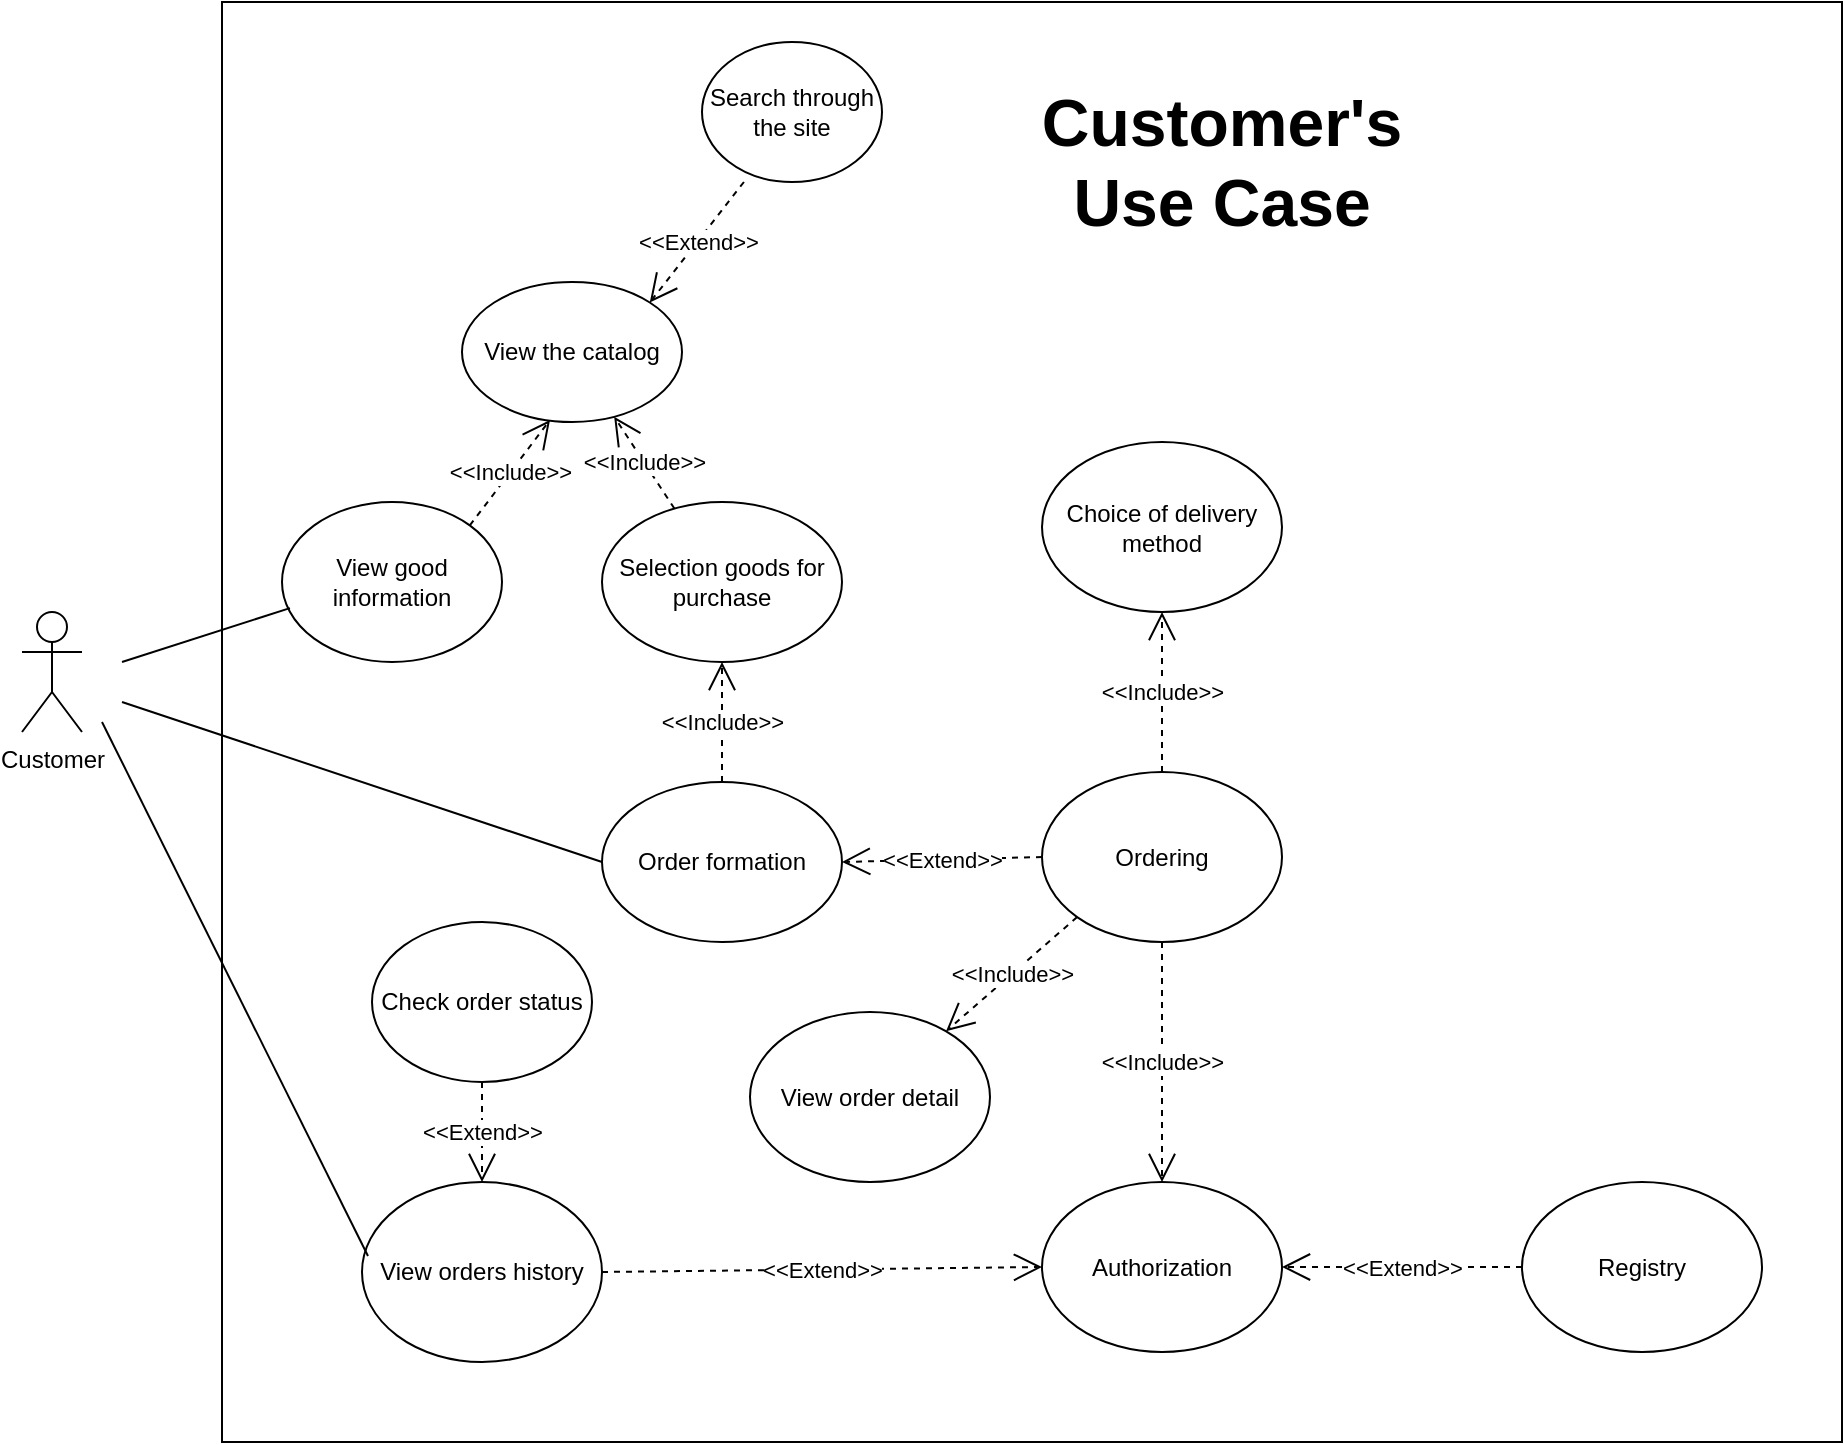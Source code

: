 <mxfile version="16.1.0" type="github"><diagram id="QeYGRYr4KsQkLPN8cxei" name="Page-1"><mxGraphModel dx="1422" dy="794" grid="1" gridSize="10" guides="1" tooltips="1" connect="1" arrows="1" fold="1" page="1" pageScale="1" pageWidth="827" pageHeight="1169" math="0" shadow="0"><root><mxCell id="0"/><mxCell id="1" parent="0"/><mxCell id="WLWf3IgFAHptlZxKBifg-3" value="Customer" style="shape=umlActor;verticalLabelPosition=bottom;verticalAlign=top;html=1;" vertex="1" parent="1"><mxGeometry x="50" y="385" width="30" height="60" as="geometry"/></mxCell><mxCell id="WLWf3IgFAHptlZxKBifg-6" value="" style="html=1;" vertex="1" parent="1"><mxGeometry x="150" y="80" width="810" height="720" as="geometry"/></mxCell><mxCell id="WLWf3IgFAHptlZxKBifg-7" value="View good information" style="ellipse;whiteSpace=wrap;html=1;" vertex="1" parent="1"><mxGeometry x="180" y="330" width="110" height="80" as="geometry"/></mxCell><mxCell id="WLWf3IgFAHptlZxKBifg-8" value="View the catalog" style="ellipse;whiteSpace=wrap;html=1;" vertex="1" parent="1"><mxGeometry x="270" y="220" width="110" height="70" as="geometry"/></mxCell><mxCell id="WLWf3IgFAHptlZxKBifg-9" value="Search through the site" style="ellipse;whiteSpace=wrap;html=1;" vertex="1" parent="1"><mxGeometry x="390" y="100" width="90" height="70" as="geometry"/></mxCell><mxCell id="WLWf3IgFAHptlZxKBifg-10" value="&amp;lt;&amp;lt;Extend&amp;gt;&amp;gt;" style="endArrow=open;endSize=12;dashed=1;html=1;rounded=0;exitX=0.233;exitY=1;exitDx=0;exitDy=0;exitPerimeter=0;entryX=1;entryY=0;entryDx=0;entryDy=0;" edge="1" parent="1" source="WLWf3IgFAHptlZxKBifg-9" target="WLWf3IgFAHptlZxKBifg-8"><mxGeometry width="160" relative="1" as="geometry"><mxPoint x="330" y="390" as="sourcePoint"/><mxPoint x="490" y="390" as="targetPoint"/></mxGeometry></mxCell><mxCell id="WLWf3IgFAHptlZxKBifg-11" value="&amp;lt;&amp;lt;Include&amp;gt;&amp;gt;" style="endArrow=open;endSize=12;dashed=1;html=1;rounded=0;exitX=1;exitY=0;exitDx=0;exitDy=0;entryX=0.4;entryY=0.986;entryDx=0;entryDy=0;entryPerimeter=0;" edge="1" parent="1" source="WLWf3IgFAHptlZxKBifg-7" target="WLWf3IgFAHptlZxKBifg-8"><mxGeometry width="160" relative="1" as="geometry"><mxPoint x="330" y="390" as="sourcePoint"/><mxPoint x="490" y="390" as="targetPoint"/></mxGeometry></mxCell><mxCell id="WLWf3IgFAHptlZxKBifg-12" value="Selection goods for purchase" style="ellipse;whiteSpace=wrap;html=1;" vertex="1" parent="1"><mxGeometry x="340" y="330" width="120" height="80" as="geometry"/></mxCell><mxCell id="WLWf3IgFAHptlZxKBifg-13" value="&amp;lt;&amp;lt;Include&amp;gt;&amp;gt;" style="endArrow=open;endSize=12;dashed=1;html=1;rounded=0;" edge="1" parent="1" source="WLWf3IgFAHptlZxKBifg-12" target="WLWf3IgFAHptlZxKBifg-8"><mxGeometry width="160" relative="1" as="geometry"><mxPoint x="330" y="390" as="sourcePoint"/><mxPoint x="490" y="390" as="targetPoint"/></mxGeometry></mxCell><mxCell id="WLWf3IgFAHptlZxKBifg-14" value="Order formation" style="ellipse;whiteSpace=wrap;html=1;" vertex="1" parent="1"><mxGeometry x="340" y="470" width="120" height="80" as="geometry"/></mxCell><mxCell id="WLWf3IgFAHptlZxKBifg-15" value="&amp;lt;&amp;lt;Include&amp;gt;&amp;gt;" style="endArrow=open;endSize=12;dashed=1;html=1;rounded=0;exitX=0.5;exitY=0;exitDx=0;exitDy=0;entryX=0.5;entryY=1;entryDx=0;entryDy=0;" edge="1" parent="1" source="WLWf3IgFAHptlZxKBifg-14" target="WLWf3IgFAHptlZxKBifg-12"><mxGeometry width="160" relative="1" as="geometry"><mxPoint x="330" y="390" as="sourcePoint"/><mxPoint x="490" y="390" as="targetPoint"/></mxGeometry></mxCell><mxCell id="WLWf3IgFAHptlZxKBifg-16" value="Ordering" style="ellipse;whiteSpace=wrap;html=1;" vertex="1" parent="1"><mxGeometry x="560" y="465" width="120" height="85" as="geometry"/></mxCell><mxCell id="WLWf3IgFAHptlZxKBifg-18" value="&amp;lt;&amp;lt;Extend&amp;gt;&amp;gt;" style="endArrow=open;endSize=12;dashed=1;html=1;rounded=0;exitX=0;exitY=0.5;exitDx=0;exitDy=0;entryX=1;entryY=0.5;entryDx=0;entryDy=0;" edge="1" parent="1" source="WLWf3IgFAHptlZxKBifg-16" target="WLWf3IgFAHptlZxKBifg-14"><mxGeometry width="160" relative="1" as="geometry"><mxPoint x="420.97" y="180" as="sourcePoint"/><mxPoint x="373.891" y="240.251" as="targetPoint"/></mxGeometry></mxCell><mxCell id="WLWf3IgFAHptlZxKBifg-19" value="Choice of delivery method" style="ellipse;whiteSpace=wrap;html=1;" vertex="1" parent="1"><mxGeometry x="560" y="300" width="120" height="85" as="geometry"/></mxCell><mxCell id="WLWf3IgFAHptlZxKBifg-20" value="&amp;lt;&amp;lt;Include&amp;gt;&amp;gt;" style="endArrow=open;endSize=12;dashed=1;html=1;rounded=0;exitX=0.5;exitY=0;exitDx=0;exitDy=0;" edge="1" parent="1" source="WLWf3IgFAHptlZxKBifg-16" target="WLWf3IgFAHptlZxKBifg-19"><mxGeometry width="160" relative="1" as="geometry"><mxPoint x="408.713" y="345.869" as="sourcePoint"/><mxPoint x="362.631" y="295.263" as="targetPoint"/></mxGeometry></mxCell><mxCell id="WLWf3IgFAHptlZxKBifg-21" value="Authorization" style="ellipse;whiteSpace=wrap;html=1;" vertex="1" parent="1"><mxGeometry x="560" y="670" width="120" height="85" as="geometry"/></mxCell><mxCell id="WLWf3IgFAHptlZxKBifg-22" value="&amp;lt;&amp;lt;Include&amp;gt;&amp;gt;" style="endArrow=open;endSize=12;dashed=1;html=1;rounded=0;exitX=0.5;exitY=1;exitDx=0;exitDy=0;entryX=0.5;entryY=0;entryDx=0;entryDy=0;" edge="1" parent="1" source="WLWf3IgFAHptlZxKBifg-16" target="WLWf3IgFAHptlZxKBifg-21"><mxGeometry width="160" relative="1" as="geometry"><mxPoint x="670" y="477.5" as="sourcePoint"/><mxPoint x="676.605" y="394.932" as="targetPoint"/></mxGeometry></mxCell><mxCell id="WLWf3IgFAHptlZxKBifg-24" value="Registry" style="ellipse;whiteSpace=wrap;html=1;" vertex="1" parent="1"><mxGeometry x="800" y="670" width="120" height="85" as="geometry"/></mxCell><mxCell id="WLWf3IgFAHptlZxKBifg-25" value="&amp;lt;&amp;lt;Extend&amp;gt;&amp;gt;" style="endArrow=open;endSize=12;dashed=1;html=1;rounded=0;exitX=0;exitY=0.5;exitDx=0;exitDy=0;entryX=1;entryY=0.5;entryDx=0;entryDy=0;" edge="1" parent="1" source="WLWf3IgFAHptlZxKBifg-24" target="WLWf3IgFAHptlZxKBifg-21"><mxGeometry width="160" relative="1" as="geometry"><mxPoint x="600" y="520" as="sourcePoint"/><mxPoint x="500" y="520" as="targetPoint"/></mxGeometry></mxCell><mxCell id="WLWf3IgFAHptlZxKBifg-26" value="View order detail" style="ellipse;whiteSpace=wrap;html=1;" vertex="1" parent="1"><mxGeometry x="414" y="585" width="120" height="85" as="geometry"/></mxCell><mxCell id="WLWf3IgFAHptlZxKBifg-27" value="&amp;lt;&amp;lt;Include&amp;gt;&amp;gt;" style="endArrow=open;endSize=12;dashed=1;html=1;rounded=0;exitX=0;exitY=1;exitDx=0;exitDy=0;" edge="1" parent="1" source="WLWf3IgFAHptlZxKBifg-16" target="WLWf3IgFAHptlZxKBifg-26"><mxGeometry width="160" relative="1" as="geometry"><mxPoint x="410" y="480" as="sourcePoint"/><mxPoint x="410" y="420" as="targetPoint"/></mxGeometry></mxCell><mxCell id="WLWf3IgFAHptlZxKBifg-28" value="View orders history" style="ellipse;whiteSpace=wrap;html=1;" vertex="1" parent="1"><mxGeometry x="220" y="670" width="120" height="90" as="geometry"/></mxCell><mxCell id="WLWf3IgFAHptlZxKBifg-29" value="Check order status" style="ellipse;whiteSpace=wrap;html=1;" vertex="1" parent="1"><mxGeometry x="225" y="540" width="110" height="80" as="geometry"/></mxCell><mxCell id="WLWf3IgFAHptlZxKBifg-30" value="&amp;lt;&amp;lt;Extend&amp;gt;&amp;gt;" style="endArrow=open;endSize=12;dashed=1;html=1;rounded=0;exitX=1;exitY=0.5;exitDx=0;exitDy=0;entryX=0;entryY=0.5;entryDx=0;entryDy=0;" edge="1" parent="1" source="WLWf3IgFAHptlZxKBifg-28" target="WLWf3IgFAHptlZxKBifg-21"><mxGeometry width="160" relative="1" as="geometry"><mxPoint x="330" y="480" as="sourcePoint"/><mxPoint x="490" y="480" as="targetPoint"/></mxGeometry></mxCell><mxCell id="WLWf3IgFAHptlZxKBifg-31" value="&amp;lt;&amp;lt;Extend&amp;gt;&amp;gt;" style="endArrow=open;endSize=12;dashed=1;html=1;rounded=0;exitX=0.5;exitY=1;exitDx=0;exitDy=0;entryX=0.5;entryY=0;entryDx=0;entryDy=0;" edge="1" parent="1" source="WLWf3IgFAHptlZxKBifg-29" target="WLWf3IgFAHptlZxKBifg-28"><mxGeometry width="160" relative="1" as="geometry"><mxPoint x="350" y="725" as="sourcePoint"/><mxPoint x="570" y="722.5" as="targetPoint"/></mxGeometry></mxCell><mxCell id="WLWf3IgFAHptlZxKBifg-38" value="" style="endArrow=none;html=1;rounded=0;entryX=0.025;entryY=0.411;entryDx=0;entryDy=0;entryPerimeter=0;" edge="1" parent="1" target="WLWf3IgFAHptlZxKBifg-28"><mxGeometry width="50" height="50" relative="1" as="geometry"><mxPoint x="90" y="440" as="sourcePoint"/><mxPoint x="440" y="450" as="targetPoint"/></mxGeometry></mxCell><mxCell id="WLWf3IgFAHptlZxKBifg-39" value="" style="endArrow=none;html=1;rounded=0;entryX=0;entryY=0.5;entryDx=0;entryDy=0;" edge="1" parent="1" target="WLWf3IgFAHptlZxKBifg-14"><mxGeometry width="50" height="50" relative="1" as="geometry"><mxPoint x="100" y="430" as="sourcePoint"/><mxPoint x="233" y="716.99" as="targetPoint"/></mxGeometry></mxCell><mxCell id="WLWf3IgFAHptlZxKBifg-40" value="" style="endArrow=none;html=1;rounded=0;entryX=0.036;entryY=0.663;entryDx=0;entryDy=0;entryPerimeter=0;" edge="1" parent="1" target="WLWf3IgFAHptlZxKBifg-7"><mxGeometry width="50" height="50" relative="1" as="geometry"><mxPoint x="100" y="410" as="sourcePoint"/><mxPoint x="440" y="450" as="targetPoint"/></mxGeometry></mxCell><mxCell id="WLWf3IgFAHptlZxKBifg-41" value="Customer's Use Case" style="text;html=1;strokeColor=none;fillColor=none;align=center;verticalAlign=middle;whiteSpace=wrap;rounded=0;strokeWidth=2;fontSize=33;fontStyle=1" vertex="1" parent="1"><mxGeometry x="590" y="110" width="120" height="100" as="geometry"/></mxCell></root></mxGraphModel></diagram></mxfile>